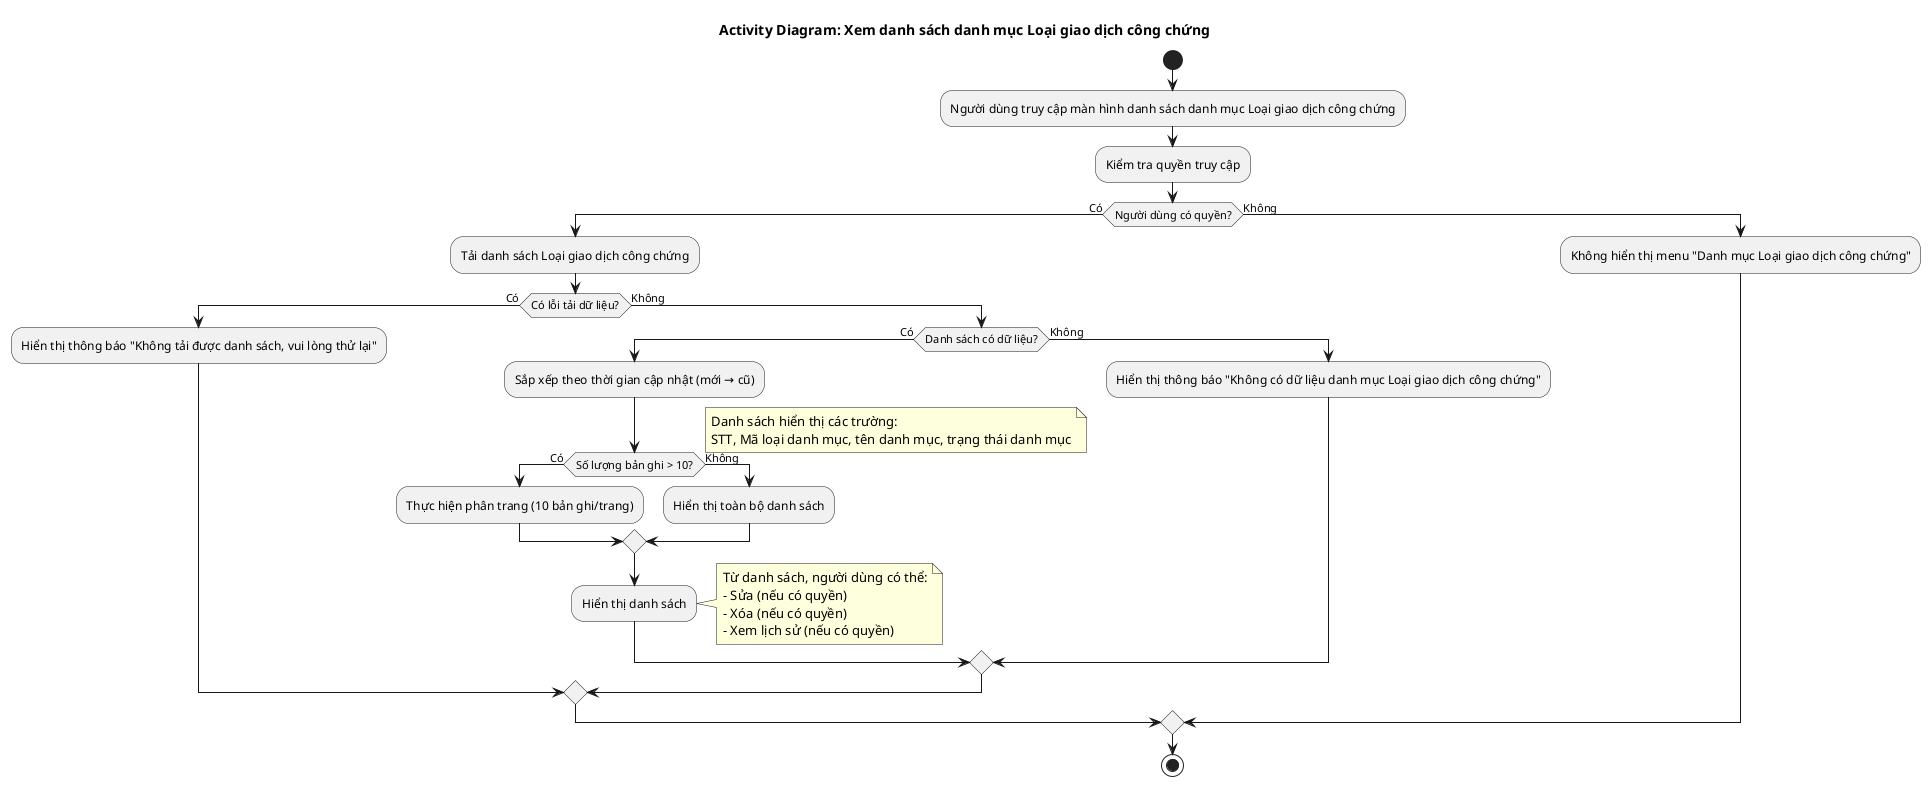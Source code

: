 @startuml AD_DM_LoaiGDCC_List
!pragma layout smetana
title Activity Diagram: Xem danh sách danh mục Loại giao dịch công chứng

start

:Người dùng truy cập màn hình danh sách danh mục Loại giao dịch công chứng;
:Kiểm tra quyền truy cập;
if (Người dùng có quyền?) then (Có)
  :Tải danh sách Loại giao dịch công chứng;
  if (Có lỗi tải dữ liệu?) then (Có)
    :Hiển thị thông báo "Không tải được danh sách, vui lòng thử lại";
  else (Không)
    if (Danh sách có dữ liệu?) then (Có)
      :Sắp xếp theo thời gian cập nhật (mới → cũ);
      if (Số lượng bản ghi > 10?) then (Có)
        :Thực hiện phân trang (10 bản ghi/trang);
      else (Không)
        :Hiển thị toàn bộ danh sách;
      endif
      note right
        Danh sách hiển thị các trường:
        STT, Mã loại danh mục, tên danh mục, trạng thái danh mục
      end note
      :Hiển thị danh sách;
      note right
        Từ danh sách, người dùng có thể:
        - Sửa (nếu có quyền)
        - Xóa (nếu có quyền)
        - Xem lịch sử (nếu có quyền)
      end note
    else (Không)
      :Hiển thị thông báo "Không có dữ liệu danh mục Loại giao dịch công chứng";
    endif
  endif
else (Không)
  :Không hiển thị menu "Danh mục Loại giao dịch công chứng";
endif

stop
@enduml